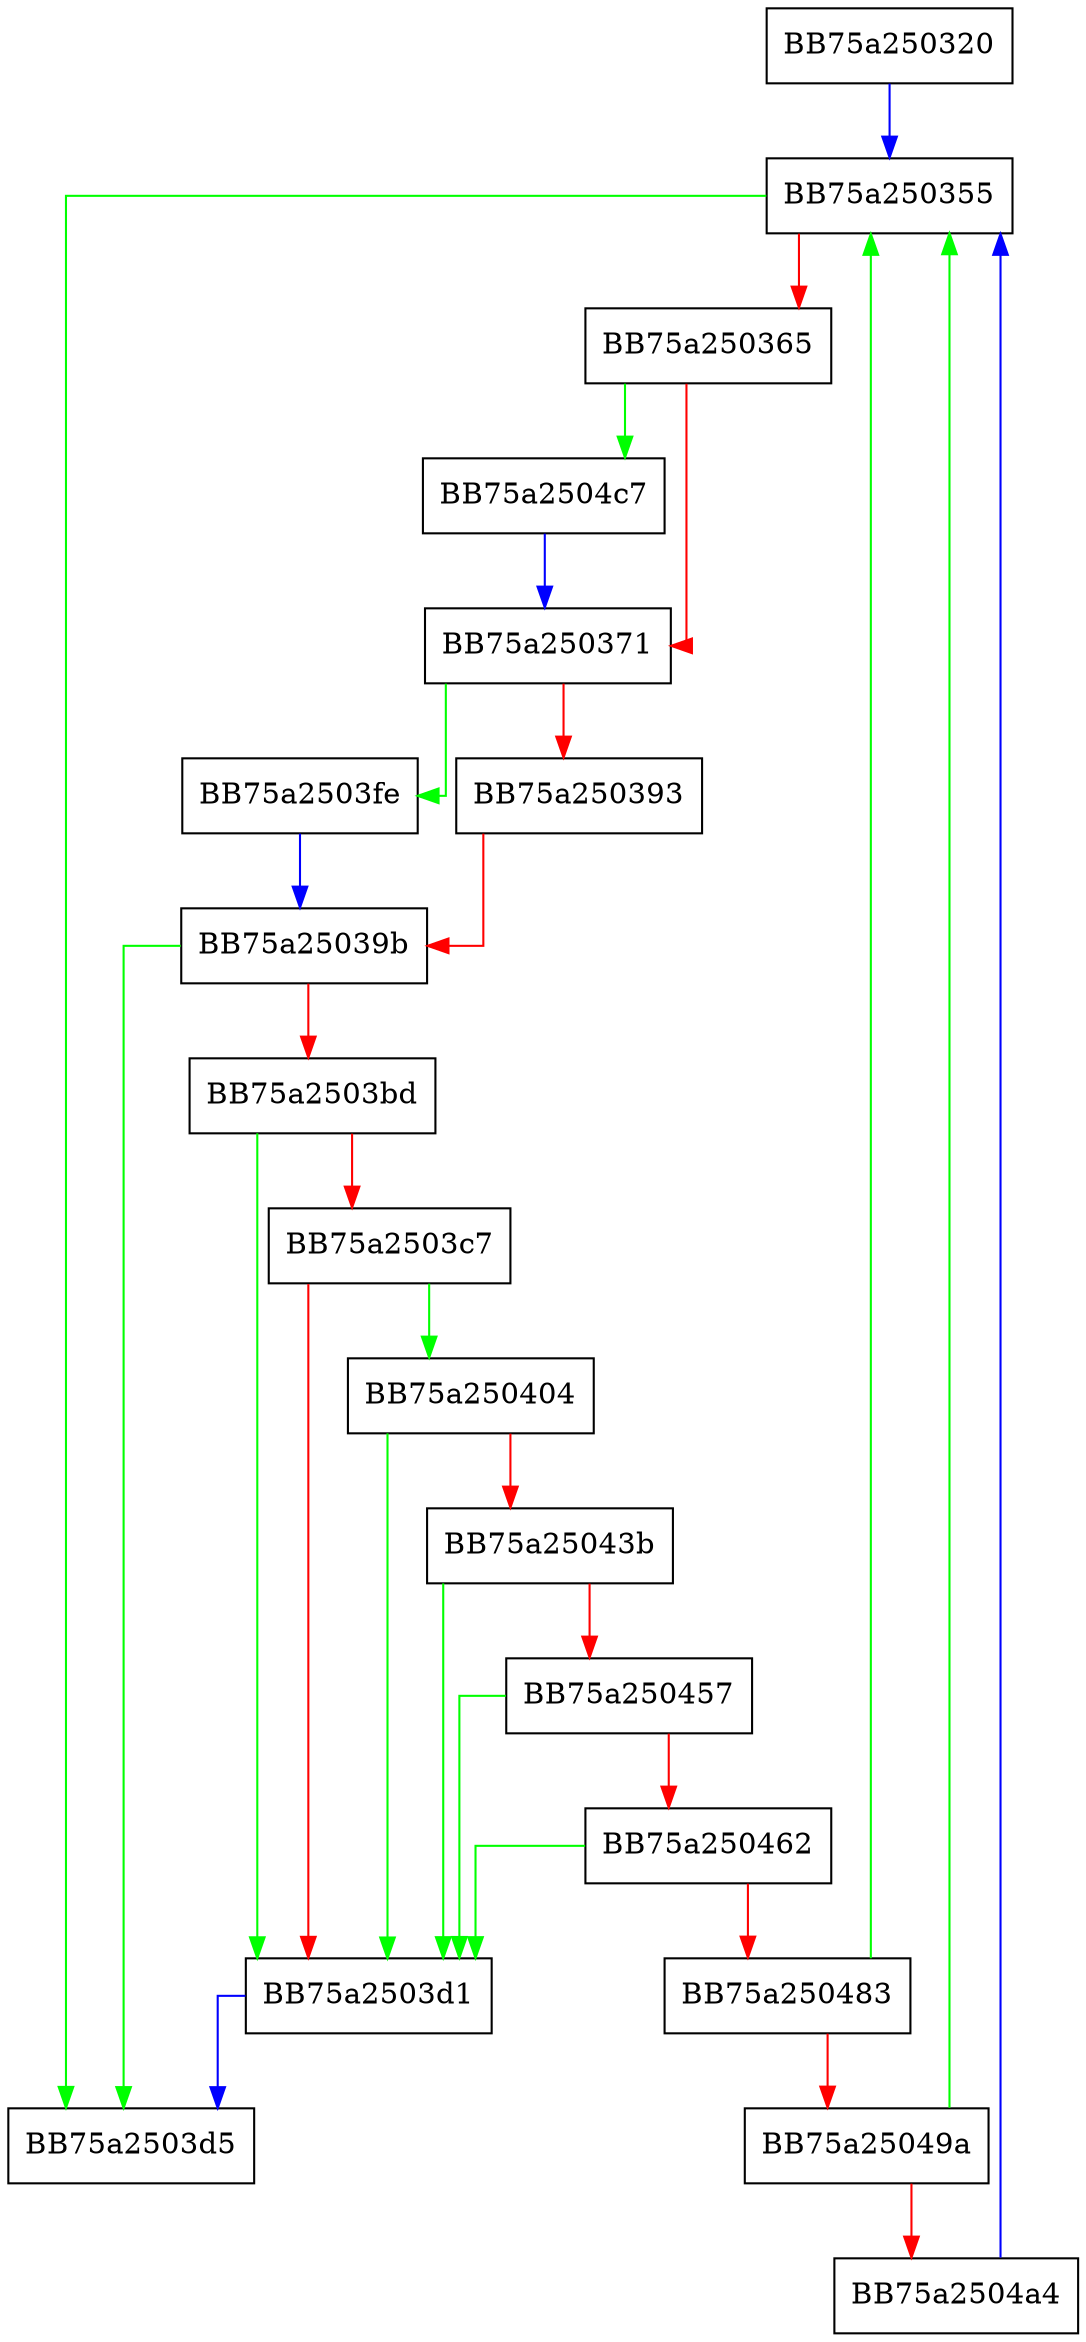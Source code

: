 digraph FindNext {
  node [shape="box"];
  graph [splines=ortho];
  BB75a250320 -> BB75a250355 [color="blue"];
  BB75a250355 -> BB75a2503d5 [color="green"];
  BB75a250355 -> BB75a250365 [color="red"];
  BB75a250365 -> BB75a2504c7 [color="green"];
  BB75a250365 -> BB75a250371 [color="red"];
  BB75a250371 -> BB75a2503fe [color="green"];
  BB75a250371 -> BB75a250393 [color="red"];
  BB75a250393 -> BB75a25039b [color="red"];
  BB75a25039b -> BB75a2503d5 [color="green"];
  BB75a25039b -> BB75a2503bd [color="red"];
  BB75a2503bd -> BB75a2503d1 [color="green"];
  BB75a2503bd -> BB75a2503c7 [color="red"];
  BB75a2503c7 -> BB75a250404 [color="green"];
  BB75a2503c7 -> BB75a2503d1 [color="red"];
  BB75a2503d1 -> BB75a2503d5 [color="blue"];
  BB75a2503fe -> BB75a25039b [color="blue"];
  BB75a250404 -> BB75a2503d1 [color="green"];
  BB75a250404 -> BB75a25043b [color="red"];
  BB75a25043b -> BB75a2503d1 [color="green"];
  BB75a25043b -> BB75a250457 [color="red"];
  BB75a250457 -> BB75a2503d1 [color="green"];
  BB75a250457 -> BB75a250462 [color="red"];
  BB75a250462 -> BB75a2503d1 [color="green"];
  BB75a250462 -> BB75a250483 [color="red"];
  BB75a250483 -> BB75a250355 [color="green"];
  BB75a250483 -> BB75a25049a [color="red"];
  BB75a25049a -> BB75a250355 [color="green"];
  BB75a25049a -> BB75a2504a4 [color="red"];
  BB75a2504a4 -> BB75a250355 [color="blue"];
  BB75a2504c7 -> BB75a250371 [color="blue"];
}